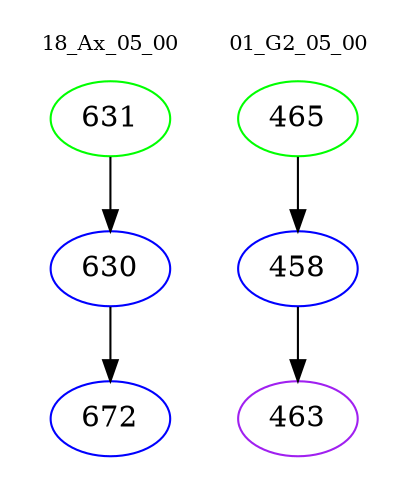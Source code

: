 digraph{
subgraph cluster_0 {
color = white
label = "18_Ax_05_00";
fontsize=10;
T0_631 [label="631", color="green"]
T0_631 -> T0_630 [color="black"]
T0_630 [label="630", color="blue"]
T0_630 -> T0_672 [color="black"]
T0_672 [label="672", color="blue"]
}
subgraph cluster_1 {
color = white
label = "01_G2_05_00";
fontsize=10;
T1_465 [label="465", color="green"]
T1_465 -> T1_458 [color="black"]
T1_458 [label="458", color="blue"]
T1_458 -> T1_463 [color="black"]
T1_463 [label="463", color="purple"]
}
}
